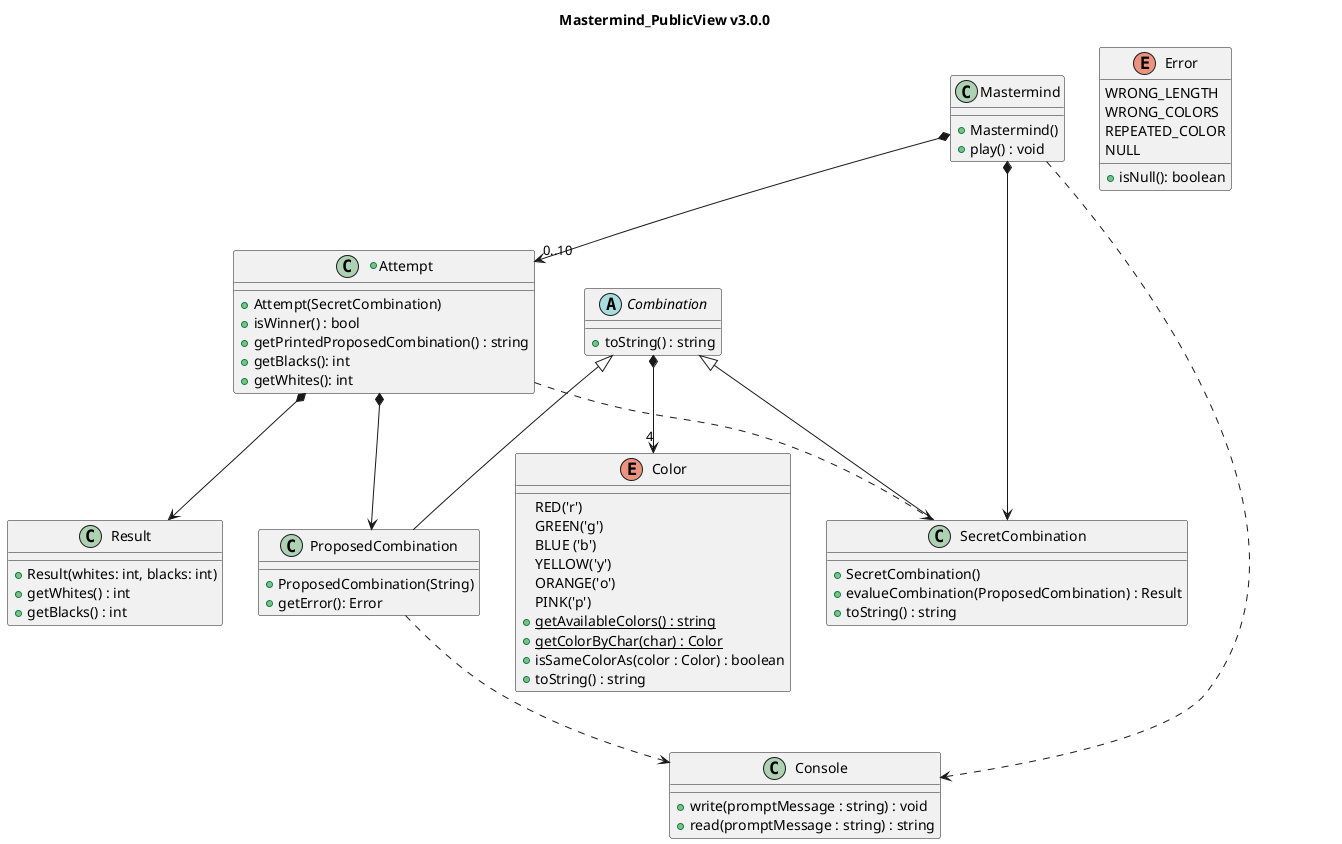 @startuml Mastermind_PublicView_v3_0_0

title Mastermind_PublicView v3.0.0

class Mastermind {
    +Mastermind()
    +play() : void
}

+class Attempt{
    +Attempt(SecretCombination)
    +isWinner() : bool
    +getPrintedProposedCombination() : string
    +getBlacks(): int
    +getWhites(): int
}


class Result{
    +Result(whites: int, blacks: int)
    +getWhites() : int
    +getBlacks() : int
}

enum Color{
    RED('r')
    GREEN('g')
    BLUE ('b')
    YELLOW('y')
    ORANGE('o')
    PINK('p')
    +{static} getAvailableColors() : string
    +{static} getColorByChar(char) : Color
    +isSameColorAs(color : Color) : boolean
    +toString() : string
}

abstract class Combination{
    +toString() : string
}

class SecretCombination{
    +SecretCombination()
    +evalueCombination(ProposedCombination) : Result
    +toString() : string
}

class ProposedCombination{
    +ProposedCombination(String)
    +getError(): Error
}

class Console{
    +write(promptMessage : string) : void
    +read(promptMessage : string) : string
}

enum Error{
    WRONG_LENGTH
    WRONG_COLORS
    REPEATED_COLOR
    NULL
    
    +isNull(): boolean
}



Mastermind *--> SecretCombination
Mastermind *--> "0..10" Attempt

Combination ^-- SecretCombination
Combination ^-- ProposedCombination
Combination *--> "4" Color

Attempt *--> ProposedCombination
Attempt *--> Result
Attempt ..> SecretCombination

Mastermind ..> Console
ProposedCombination ..> Console

@enduml